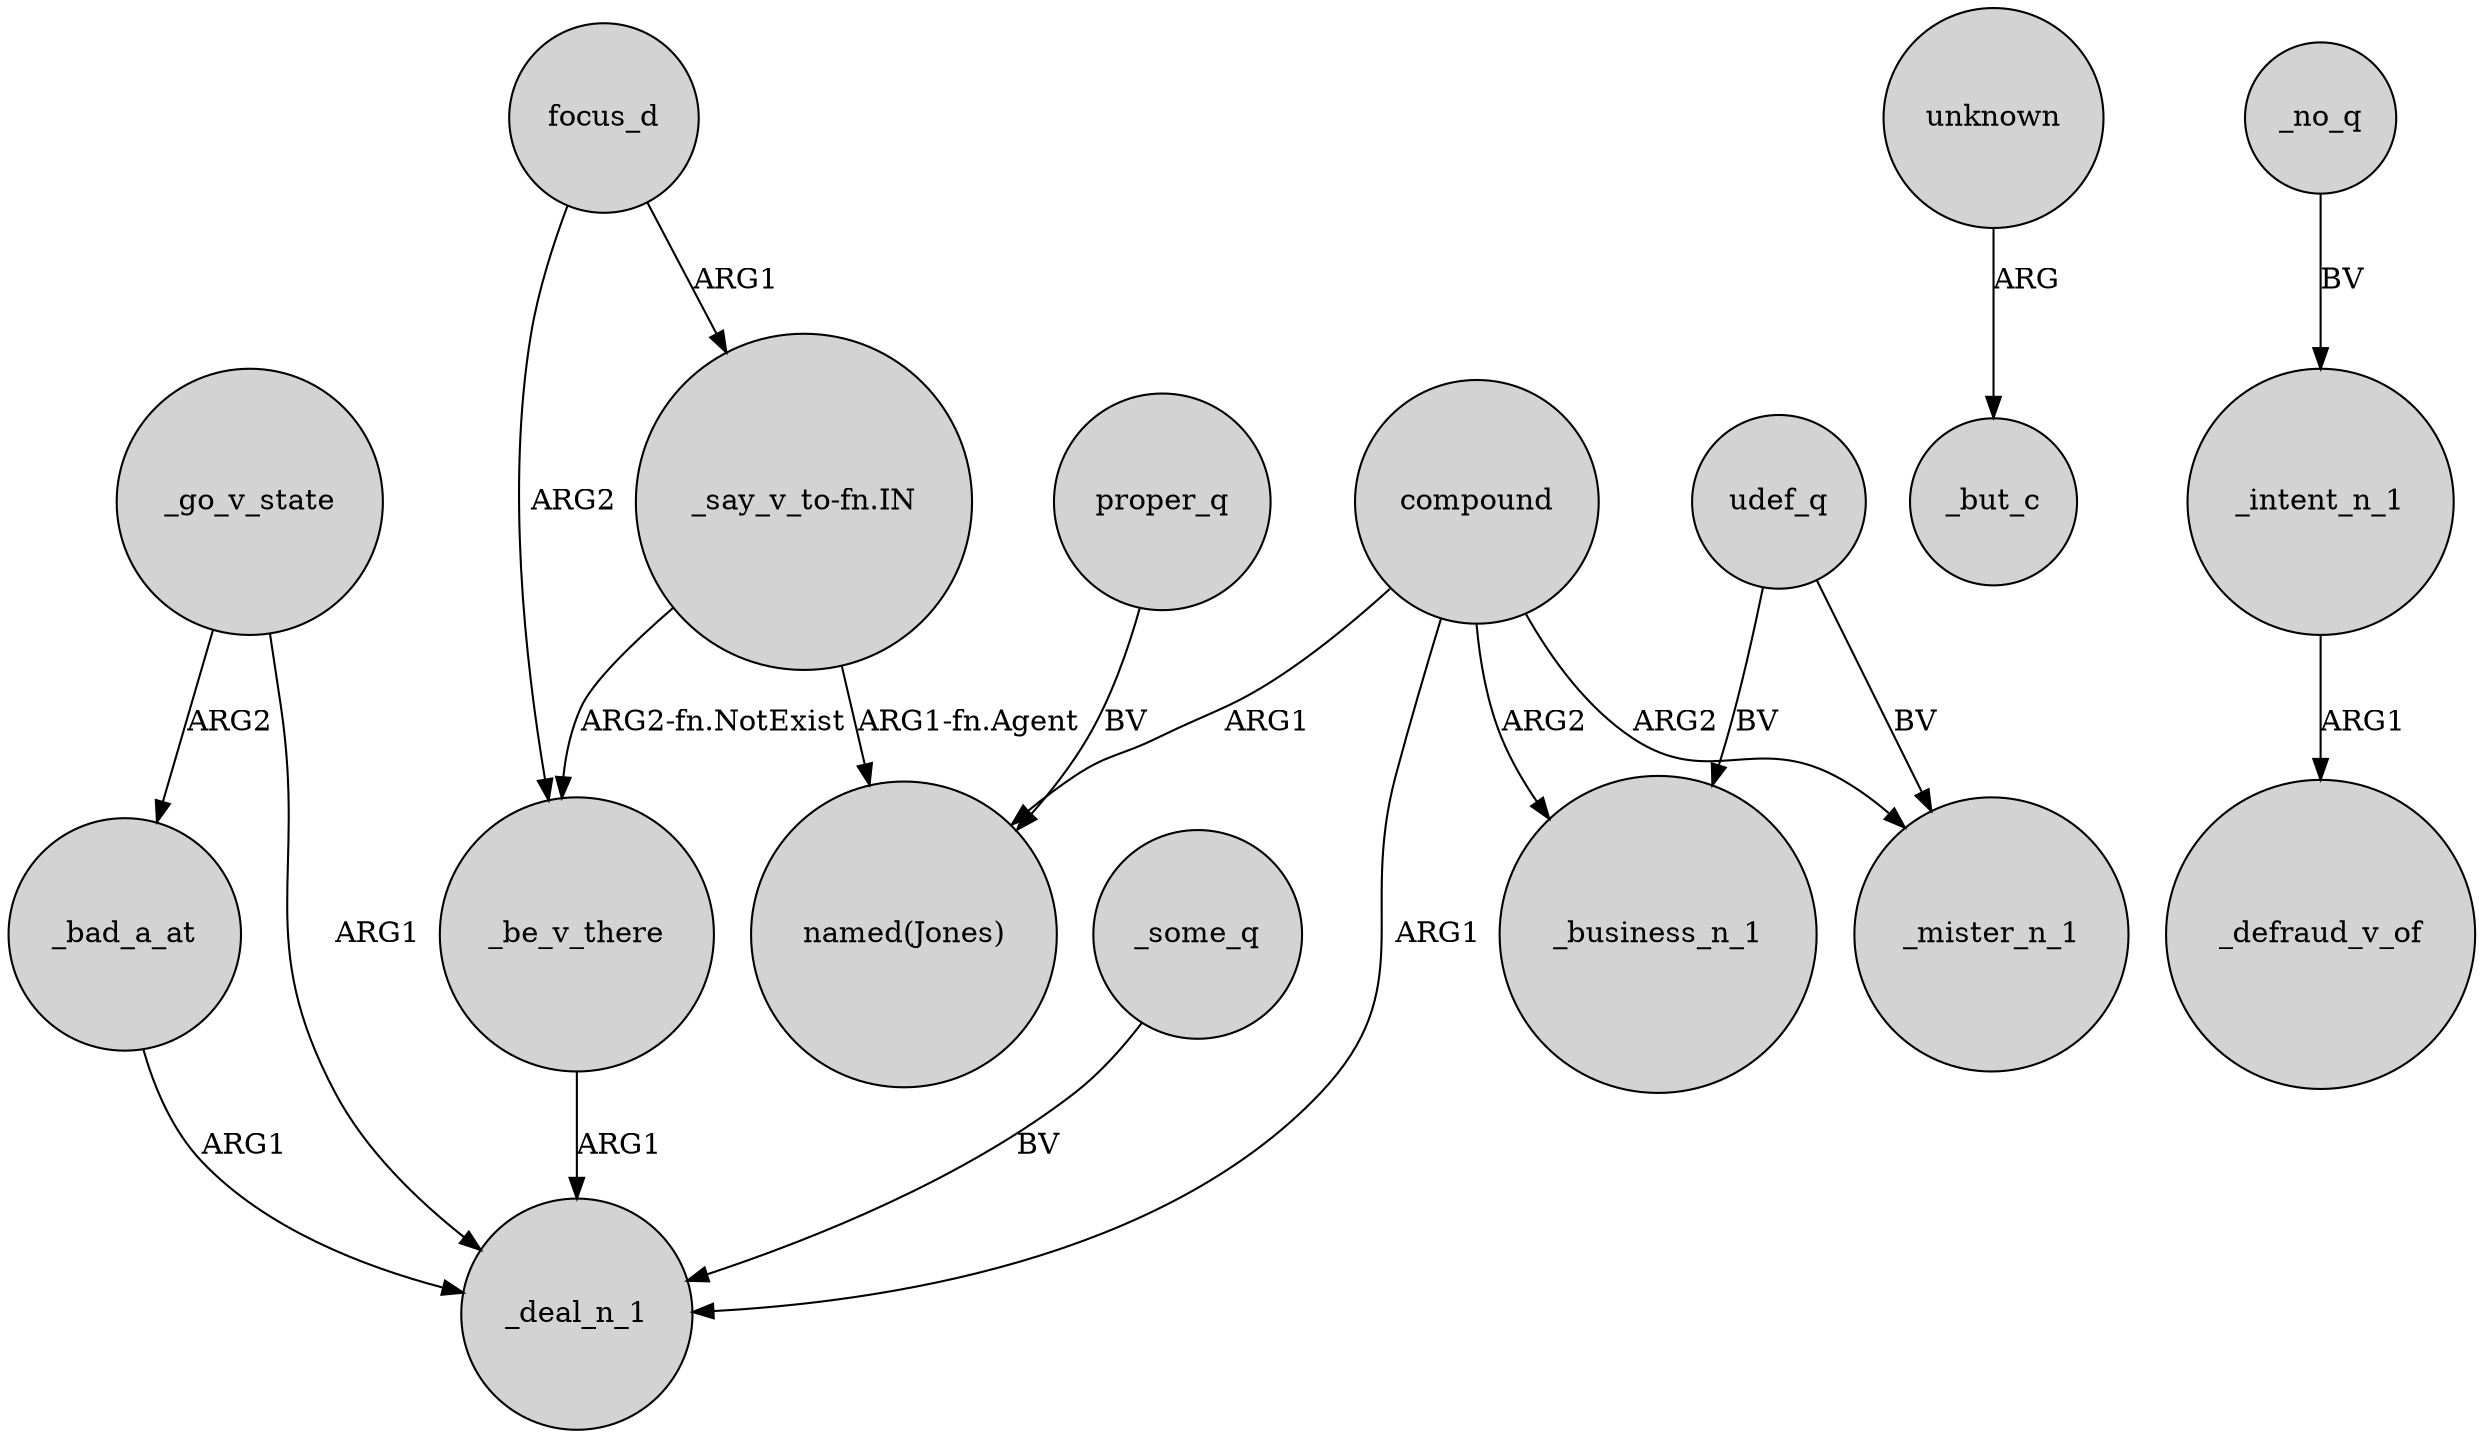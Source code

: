 digraph {
	node [shape=circle style=filled]
	compound -> _deal_n_1 [label=ARG1]
	unknown -> _but_c [label=ARG]
	"_say_v_to-fn.IN" -> "named(Jones)" [label="ARG1-fn.Agent"]
	_go_v_state -> _deal_n_1 [label=ARG1]
	compound -> _mister_n_1 [label=ARG2]
	udef_q -> _mister_n_1 [label=BV]
	_no_q -> _intent_n_1 [label=BV]
	proper_q -> "named(Jones)" [label=BV]
	"_say_v_to-fn.IN" -> _be_v_there [label="ARG2-fn.NotExist"]
	_be_v_there -> _deal_n_1 [label=ARG1]
	compound -> _business_n_1 [label=ARG2]
	_bad_a_at -> _deal_n_1 [label=ARG1]
	udef_q -> _business_n_1 [label=BV]
	_some_q -> _deal_n_1 [label=BV]
	_intent_n_1 -> _defraud_v_of [label=ARG1]
	compound -> "named(Jones)" [label=ARG1]
	_go_v_state -> _bad_a_at [label=ARG2]
	focus_d -> _be_v_there [label=ARG2]
	focus_d -> "_say_v_to-fn.IN" [label=ARG1]
}
